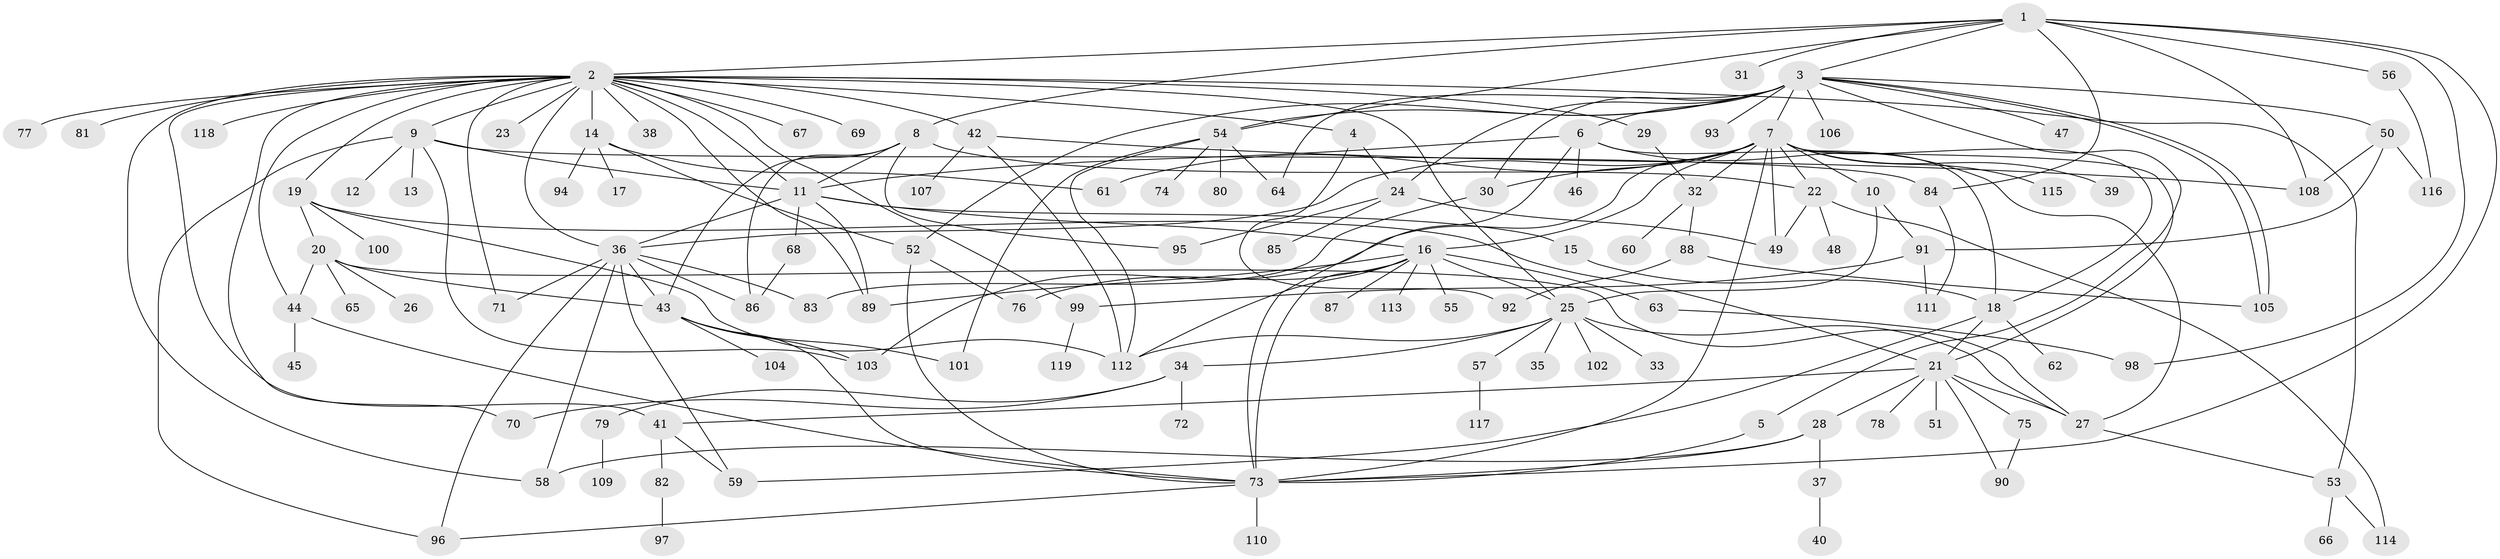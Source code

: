 // coarse degree distribution, {8: 0.1111111111111111, 13: 0.027777777777777776, 3: 0.1111111111111111, 4: 0.19444444444444445, 10: 0.08333333333333333, 7: 0.1111111111111111, 5: 0.027777777777777776, 6: 0.1111111111111111, 1: 0.19444444444444445, 9: 0.027777777777777776}
// Generated by graph-tools (version 1.1) at 2025/50/03/04/25 22:50:26]
// undirected, 119 vertices, 191 edges
graph export_dot {
  node [color=gray90,style=filled];
  1;
  2;
  3;
  4;
  5;
  6;
  7;
  8;
  9;
  10;
  11;
  12;
  13;
  14;
  15;
  16;
  17;
  18;
  19;
  20;
  21;
  22;
  23;
  24;
  25;
  26;
  27;
  28;
  29;
  30;
  31;
  32;
  33;
  34;
  35;
  36;
  37;
  38;
  39;
  40;
  41;
  42;
  43;
  44;
  45;
  46;
  47;
  48;
  49;
  50;
  51;
  52;
  53;
  54;
  55;
  56;
  57;
  58;
  59;
  60;
  61;
  62;
  63;
  64;
  65;
  66;
  67;
  68;
  69;
  70;
  71;
  72;
  73;
  74;
  75;
  76;
  77;
  78;
  79;
  80;
  81;
  82;
  83;
  84;
  85;
  86;
  87;
  88;
  89;
  90;
  91;
  92;
  93;
  94;
  95;
  96;
  97;
  98;
  99;
  100;
  101;
  102;
  103;
  104;
  105;
  106;
  107;
  108;
  109;
  110;
  111;
  112;
  113;
  114;
  115;
  116;
  117;
  118;
  119;
  1 -- 2;
  1 -- 3;
  1 -- 8;
  1 -- 31;
  1 -- 54;
  1 -- 56;
  1 -- 73;
  1 -- 84;
  1 -- 98;
  1 -- 108;
  2 -- 4;
  2 -- 9;
  2 -- 11;
  2 -- 14;
  2 -- 19;
  2 -- 23;
  2 -- 25;
  2 -- 29;
  2 -- 36;
  2 -- 38;
  2 -- 41;
  2 -- 42;
  2 -- 44;
  2 -- 53;
  2 -- 58;
  2 -- 67;
  2 -- 69;
  2 -- 70;
  2 -- 71;
  2 -- 77;
  2 -- 81;
  2 -- 89;
  2 -- 99;
  2 -- 118;
  3 -- 5;
  3 -- 6;
  3 -- 7;
  3 -- 24;
  3 -- 30;
  3 -- 47;
  3 -- 50;
  3 -- 52;
  3 -- 54;
  3 -- 64;
  3 -- 93;
  3 -- 105;
  3 -- 105;
  3 -- 106;
  4 -- 24;
  4 -- 92;
  5 -- 73;
  6 -- 11;
  6 -- 18;
  6 -- 27;
  6 -- 46;
  6 -- 73;
  7 -- 10;
  7 -- 16;
  7 -- 18;
  7 -- 21;
  7 -- 22;
  7 -- 30;
  7 -- 32;
  7 -- 36;
  7 -- 39;
  7 -- 49;
  7 -- 61;
  7 -- 73;
  7 -- 103;
  7 -- 115;
  8 -- 11;
  8 -- 22;
  8 -- 43;
  8 -- 86;
  8 -- 95;
  9 -- 11;
  9 -- 12;
  9 -- 13;
  9 -- 84;
  9 -- 96;
  9 -- 103;
  10 -- 25;
  10 -- 91;
  11 -- 15;
  11 -- 16;
  11 -- 36;
  11 -- 68;
  11 -- 89;
  14 -- 17;
  14 -- 52;
  14 -- 61;
  14 -- 94;
  15 -- 18;
  16 -- 25;
  16 -- 55;
  16 -- 63;
  16 -- 73;
  16 -- 76;
  16 -- 87;
  16 -- 89;
  16 -- 112;
  16 -- 113;
  18 -- 21;
  18 -- 59;
  18 -- 62;
  19 -- 20;
  19 -- 21;
  19 -- 100;
  19 -- 112;
  20 -- 26;
  20 -- 27;
  20 -- 43;
  20 -- 44;
  20 -- 65;
  21 -- 27;
  21 -- 28;
  21 -- 41;
  21 -- 51;
  21 -- 75;
  21 -- 78;
  21 -- 90;
  22 -- 48;
  22 -- 49;
  22 -- 114;
  24 -- 49;
  24 -- 85;
  24 -- 95;
  25 -- 27;
  25 -- 33;
  25 -- 34;
  25 -- 35;
  25 -- 57;
  25 -- 102;
  25 -- 112;
  27 -- 53;
  28 -- 37;
  28 -- 58;
  28 -- 73;
  29 -- 32;
  30 -- 83;
  32 -- 60;
  32 -- 88;
  34 -- 70;
  34 -- 72;
  34 -- 79;
  36 -- 43;
  36 -- 58;
  36 -- 59;
  36 -- 71;
  36 -- 83;
  36 -- 86;
  36 -- 96;
  37 -- 40;
  41 -- 59;
  41 -- 82;
  42 -- 107;
  42 -- 108;
  42 -- 112;
  43 -- 73;
  43 -- 101;
  43 -- 103;
  43 -- 104;
  44 -- 45;
  44 -- 73;
  50 -- 91;
  50 -- 108;
  50 -- 116;
  52 -- 73;
  52 -- 76;
  53 -- 66;
  53 -- 114;
  54 -- 64;
  54 -- 74;
  54 -- 80;
  54 -- 101;
  54 -- 112;
  56 -- 116;
  57 -- 117;
  63 -- 98;
  68 -- 86;
  73 -- 96;
  73 -- 110;
  75 -- 90;
  79 -- 109;
  82 -- 97;
  84 -- 111;
  88 -- 92;
  88 -- 105;
  91 -- 99;
  91 -- 111;
  99 -- 119;
}
